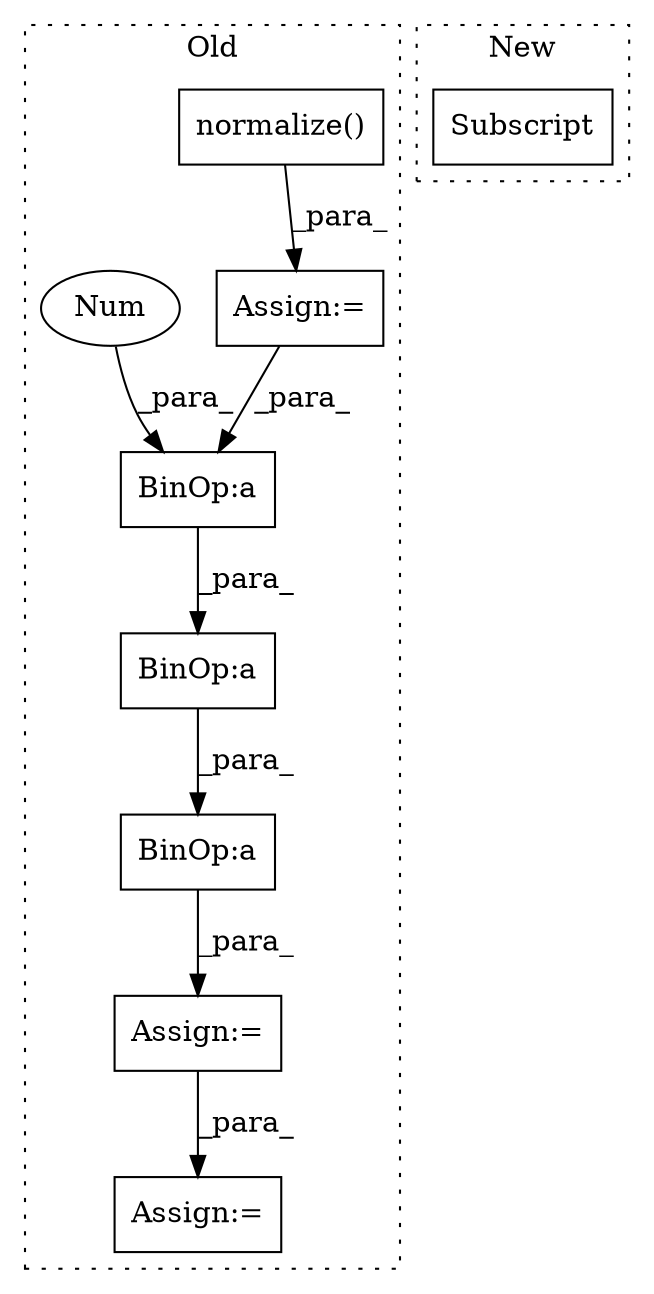 digraph G {
subgraph cluster0 {
1 [label="normalize()" a="75" s="1482,1518" l="27,16" shape="box"];
3 [label="Assign:=" a="68" s="1702" l="3" shape="box"];
4 [label="Assign:=" a="68" s="1479" l="3" shape="box"];
5 [label="BinOp:a" a="82" s="1684" l="3" shape="box"];
6 [label="Num" a="76" s="1687" l="1" shape="ellipse"];
7 [label="BinOp:a" a="82" s="1665" l="3" shape="box"];
8 [label="BinOp:a" a="82" s="1658" l="3" shape="box"];
9 [label="Assign:=" a="68" s="1645" l="3" shape="box"];
label = "Old";
style="dotted";
}
subgraph cluster1 {
2 [label="Subscript" a="63" s="428,0" l="9,0" shape="box"];
label = "New";
style="dotted";
}
1 -> 4 [label="_para_"];
4 -> 5 [label="_para_"];
5 -> 7 [label="_para_"];
6 -> 5 [label="_para_"];
7 -> 8 [label="_para_"];
8 -> 9 [label="_para_"];
9 -> 3 [label="_para_"];
}